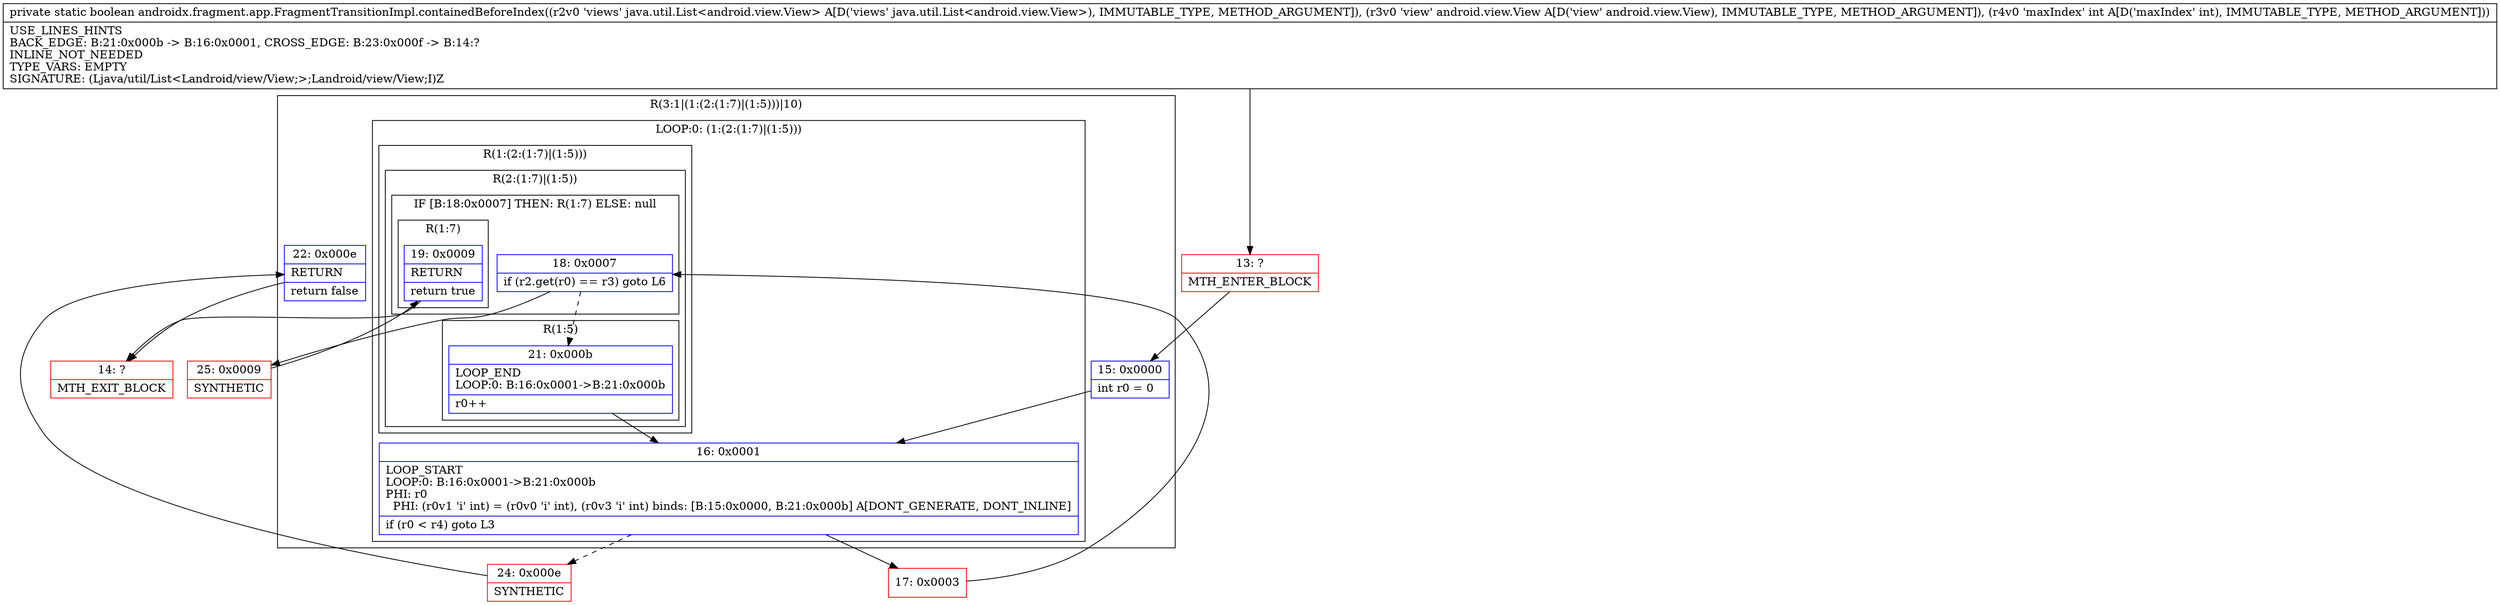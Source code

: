digraph "CFG forandroidx.fragment.app.FragmentTransitionImpl.containedBeforeIndex(Ljava\/util\/List;Landroid\/view\/View;I)Z" {
subgraph cluster_Region_527299854 {
label = "R(3:1|(1:(2:(1:7)|(1:5)))|10)";
node [shape=record,color=blue];
Node_15 [shape=record,label="{15\:\ 0x0000|int r0 = 0\l}"];
subgraph cluster_LoopRegion_2058236955 {
label = "LOOP:0: (1:(2:(1:7)|(1:5)))";
node [shape=record,color=blue];
Node_16 [shape=record,label="{16\:\ 0x0001|LOOP_START\lLOOP:0: B:16:0x0001\-\>B:21:0x000b\lPHI: r0 \l  PHI: (r0v1 'i' int) = (r0v0 'i' int), (r0v3 'i' int) binds: [B:15:0x0000, B:21:0x000b] A[DONT_GENERATE, DONT_INLINE]\l|if (r0 \< r4) goto L3\l}"];
subgraph cluster_Region_531316517 {
label = "R(1:(2:(1:7)|(1:5)))";
node [shape=record,color=blue];
subgraph cluster_Region_247394518 {
label = "R(2:(1:7)|(1:5))";
node [shape=record,color=blue];
subgraph cluster_IfRegion_2046016568 {
label = "IF [B:18:0x0007] THEN: R(1:7) ELSE: null";
node [shape=record,color=blue];
Node_18 [shape=record,label="{18\:\ 0x0007|if (r2.get(r0) == r3) goto L6\l}"];
subgraph cluster_Region_1496872159 {
label = "R(1:7)";
node [shape=record,color=blue];
Node_19 [shape=record,label="{19\:\ 0x0009|RETURN\l|return true\l}"];
}
}
subgraph cluster_Region_1926709342 {
label = "R(1:5)";
node [shape=record,color=blue];
Node_21 [shape=record,label="{21\:\ 0x000b|LOOP_END\lLOOP:0: B:16:0x0001\-\>B:21:0x000b\l|r0++\l}"];
}
}
}
}
Node_22 [shape=record,label="{22\:\ 0x000e|RETURN\l|return false\l}"];
}
Node_13 [shape=record,color=red,label="{13\:\ ?|MTH_ENTER_BLOCK\l}"];
Node_17 [shape=record,color=red,label="{17\:\ 0x0003}"];
Node_25 [shape=record,color=red,label="{25\:\ 0x0009|SYNTHETIC\l}"];
Node_14 [shape=record,color=red,label="{14\:\ ?|MTH_EXIT_BLOCK\l}"];
Node_24 [shape=record,color=red,label="{24\:\ 0x000e|SYNTHETIC\l}"];
MethodNode[shape=record,label="{private static boolean androidx.fragment.app.FragmentTransitionImpl.containedBeforeIndex((r2v0 'views' java.util.List\<android.view.View\> A[D('views' java.util.List\<android.view.View\>), IMMUTABLE_TYPE, METHOD_ARGUMENT]), (r3v0 'view' android.view.View A[D('view' android.view.View), IMMUTABLE_TYPE, METHOD_ARGUMENT]), (r4v0 'maxIndex' int A[D('maxIndex' int), IMMUTABLE_TYPE, METHOD_ARGUMENT]))  | USE_LINES_HINTS\lBACK_EDGE: B:21:0x000b \-\> B:16:0x0001, CROSS_EDGE: B:23:0x000f \-\> B:14:?\lINLINE_NOT_NEEDED\lTYPE_VARS: EMPTY\lSIGNATURE: (Ljava\/util\/List\<Landroid\/view\/View;\>;Landroid\/view\/View;I)Z\l}"];
MethodNode -> Node_13;Node_15 -> Node_16;
Node_16 -> Node_17;
Node_16 -> Node_24[style=dashed];
Node_18 -> Node_21[style=dashed];
Node_18 -> Node_25;
Node_19 -> Node_14;
Node_21 -> Node_16;
Node_22 -> Node_14;
Node_13 -> Node_15;
Node_17 -> Node_18;
Node_25 -> Node_19;
Node_24 -> Node_22;
}

